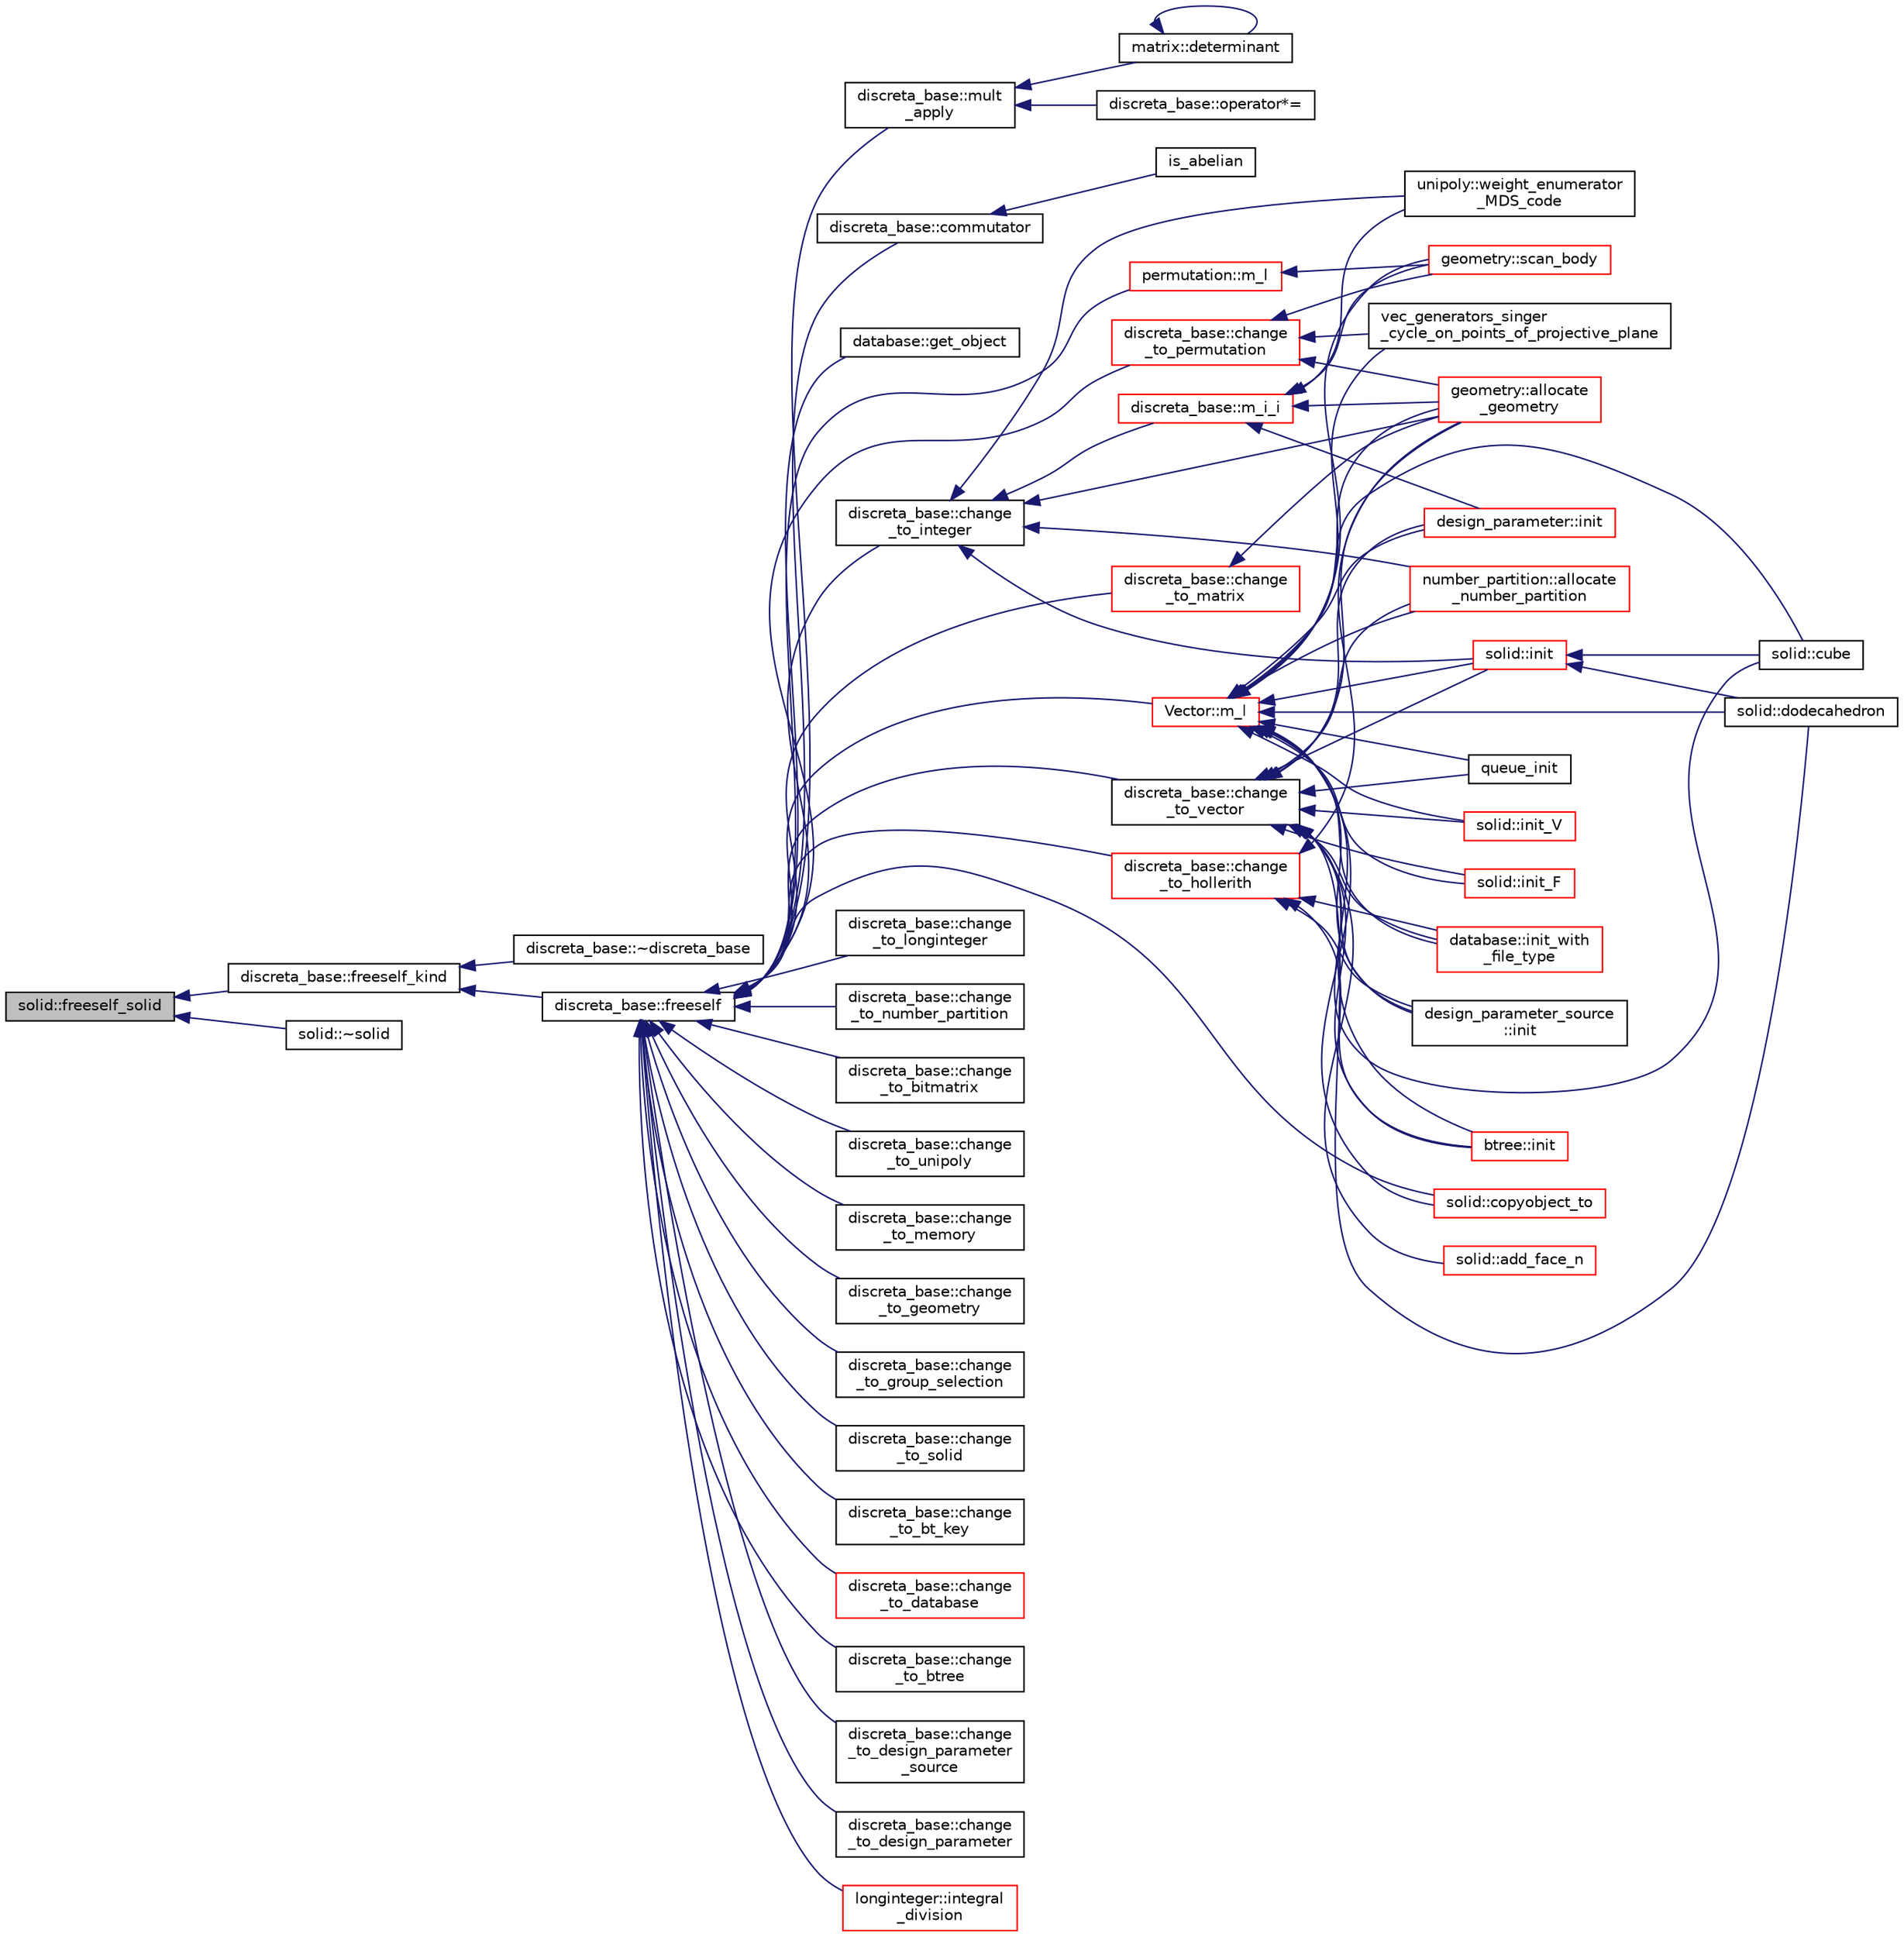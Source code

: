 digraph "solid::freeself_solid"
{
  edge [fontname="Helvetica",fontsize="10",labelfontname="Helvetica",labelfontsize="10"];
  node [fontname="Helvetica",fontsize="10",shape=record];
  rankdir="LR";
  Node2533 [label="solid::freeself_solid",height=0.2,width=0.4,color="black", fillcolor="grey75", style="filled", fontcolor="black"];
  Node2533 -> Node2534 [dir="back",color="midnightblue",fontsize="10",style="solid",fontname="Helvetica"];
  Node2534 [label="discreta_base::freeself_kind",height=0.2,width=0.4,color="black", fillcolor="white", style="filled",URL="$d7/d71/classdiscreta__base.html#a63a23ada2165b3838fab719ed458cec8"];
  Node2534 -> Node2535 [dir="back",color="midnightblue",fontsize="10",style="solid",fontname="Helvetica"];
  Node2535 [label="discreta_base::~discreta_base",height=0.2,width=0.4,color="black", fillcolor="white", style="filled",URL="$d7/d71/classdiscreta__base.html#a14df6915d3622e941d8bd541a6818d0e"];
  Node2534 -> Node2536 [dir="back",color="midnightblue",fontsize="10",style="solid",fontname="Helvetica"];
  Node2536 [label="discreta_base::freeself",height=0.2,width=0.4,color="black", fillcolor="white", style="filled",URL="$d7/d71/classdiscreta__base.html#a9a3c9501a562293b5667c11b9174d6e5"];
  Node2536 -> Node2537 [dir="back",color="midnightblue",fontsize="10",style="solid",fontname="Helvetica"];
  Node2537 [label="discreta_base::mult\l_apply",height=0.2,width=0.4,color="black", fillcolor="white", style="filled",URL="$d7/d71/classdiscreta__base.html#a301b8d0527d3a60ba410bba87446f490"];
  Node2537 -> Node2538 [dir="back",color="midnightblue",fontsize="10",style="solid",fontname="Helvetica"];
  Node2538 [label="discreta_base::operator*=",height=0.2,width=0.4,color="black", fillcolor="white", style="filled",URL="$d7/d71/classdiscreta__base.html#a26a19fcfe00422fe1d8a66d5b1b4a60a"];
  Node2537 -> Node2539 [dir="back",color="midnightblue",fontsize="10",style="solid",fontname="Helvetica"];
  Node2539 [label="matrix::determinant",height=0.2,width=0.4,color="black", fillcolor="white", style="filled",URL="$d1/d8d/classmatrix.html#a75adb25c9f8753f1b81eafe4464b272a"];
  Node2539 -> Node2539 [dir="back",color="midnightblue",fontsize="10",style="solid",fontname="Helvetica"];
  Node2536 -> Node2540 [dir="back",color="midnightblue",fontsize="10",style="solid",fontname="Helvetica"];
  Node2540 [label="discreta_base::commutator",height=0.2,width=0.4,color="black", fillcolor="white", style="filled",URL="$d7/d71/classdiscreta__base.html#a1d0bb4144e3eb15aaf877a0cea656c00"];
  Node2540 -> Node2541 [dir="back",color="midnightblue",fontsize="10",style="solid",fontname="Helvetica"];
  Node2541 [label="is_abelian",height=0.2,width=0.4,color="black", fillcolor="white", style="filled",URL="$d0/dd3/perm__group__gens_8_c.html#ac0291199b2706f0eb554ae24d2e7cefc"];
  Node2536 -> Node2542 [dir="back",color="midnightblue",fontsize="10",style="solid",fontname="Helvetica"];
  Node2542 [label="database::get_object",height=0.2,width=0.4,color="black", fillcolor="white", style="filled",URL="$db/d72/classdatabase.html#af183761e73fedbd560d9545a36060efc"];
  Node2536 -> Node2543 [dir="back",color="midnightblue",fontsize="10",style="solid",fontname="Helvetica"];
  Node2543 [label="discreta_base::change\l_to_integer",height=0.2,width=0.4,color="black", fillcolor="white", style="filled",URL="$d7/d71/classdiscreta__base.html#a58a5a5bd8f8e6f2dd7b4483b66dc7bb9"];
  Node2543 -> Node2544 [dir="back",color="midnightblue",fontsize="10",style="solid",fontname="Helvetica"];
  Node2544 [label="discreta_base::m_i_i",height=0.2,width=0.4,color="red", fillcolor="white", style="filled",URL="$d7/d71/classdiscreta__base.html#aa231464a9d4bc233f66608021c9ad997"];
  Node2544 -> Node2565 [dir="back",color="midnightblue",fontsize="10",style="solid",fontname="Helvetica"];
  Node2565 [label="design_parameter::init",height=0.2,width=0.4,color="red", fillcolor="white", style="filled",URL="$da/d94/classdesign__parameter.html#af77829be8d9058a84169c36143307b5d"];
  Node2544 -> Node2693 [dir="back",color="midnightblue",fontsize="10",style="solid",fontname="Helvetica"];
  Node2693 [label="geometry::allocate\l_geometry",height=0.2,width=0.4,color="red", fillcolor="white", style="filled",URL="$da/d44/classgeometry.html#a243e84ff38207957ad5976020c19a033"];
  Node2544 -> Node2584 [dir="back",color="midnightblue",fontsize="10",style="solid",fontname="Helvetica"];
  Node2584 [label="geometry::scan_body",height=0.2,width=0.4,color="red", fillcolor="white", style="filled",URL="$da/d44/classgeometry.html#a71bc2e3a3f4ca02e8518ab5518a4e0df"];
  Node2544 -> Node2709 [dir="back",color="midnightblue",fontsize="10",style="solid",fontname="Helvetica"];
  Node2709 [label="unipoly::weight_enumerator\l_MDS_code",height=0.2,width=0.4,color="black", fillcolor="white", style="filled",URL="$d1/d89/classunipoly.html#ad9a4b7b883285271fc39528f74755a07"];
  Node2543 -> Node2693 [dir="back",color="midnightblue",fontsize="10",style="solid",fontname="Helvetica"];
  Node2543 -> Node2804 [dir="back",color="midnightblue",fontsize="10",style="solid",fontname="Helvetica"];
  Node2804 [label="number_partition::allocate\l_number_partition",height=0.2,width=0.4,color="red", fillcolor="white", style="filled",URL="$df/d50/classnumber__partition.html#a3c5649dc95f5ca53df4b0c58de6c1dc5"];
  Node2543 -> Node2805 [dir="back",color="midnightblue",fontsize="10",style="solid",fontname="Helvetica"];
  Node2805 [label="solid::init",height=0.2,width=0.4,color="red", fillcolor="white", style="filled",URL="$d8/def/classsolid.html#afc711954316958b35630fbc8542bcd05"];
  Node2805 -> Node2617 [dir="back",color="midnightblue",fontsize="10",style="solid",fontname="Helvetica"];
  Node2617 [label="solid::cube",height=0.2,width=0.4,color="black", fillcolor="white", style="filled",URL="$d8/def/classsolid.html#a308e6888759550da489397527ed89137"];
  Node2805 -> Node2783 [dir="back",color="midnightblue",fontsize="10",style="solid",fontname="Helvetica"];
  Node2783 [label="solid::dodecahedron",height=0.2,width=0.4,color="black", fillcolor="white", style="filled",URL="$d8/def/classsolid.html#a514072d4dfd0f82ba24b0df1ac302d6f"];
  Node2543 -> Node2709 [dir="back",color="midnightblue",fontsize="10",style="solid",fontname="Helvetica"];
  Node2536 -> Node2807 [dir="back",color="midnightblue",fontsize="10",style="solid",fontname="Helvetica"];
  Node2807 [label="discreta_base::change\l_to_longinteger",height=0.2,width=0.4,color="black", fillcolor="white", style="filled",URL="$d7/d71/classdiscreta__base.html#aa65b4b95b89b1df5ff8e0ef944e598a9"];
  Node2536 -> Node2808 [dir="back",color="midnightblue",fontsize="10",style="solid",fontname="Helvetica"];
  Node2808 [label="discreta_base::change\l_to_vector",height=0.2,width=0.4,color="black", fillcolor="white", style="filled",URL="$d7/d71/classdiscreta__base.html#a66186d19c55ad54af11e2a040a763c38"];
  Node2808 -> Node2766 [dir="back",color="midnightblue",fontsize="10",style="solid",fontname="Helvetica"];
  Node2766 [label="btree::init",height=0.2,width=0.4,color="red", fillcolor="white", style="filled",URL="$dd/db0/classbtree.html#a3c88706e9886f1f9bc142b511aeab642"];
  Node2808 -> Node2809 [dir="back",color="midnightblue",fontsize="10",style="solid",fontname="Helvetica"];
  Node2809 [label="database::init_with\l_file_type",height=0.2,width=0.4,color="red", fillcolor="white", style="filled",URL="$db/d72/classdatabase.html#a3b7a27f69a64812a6bfd765158d62476"];
  Node2808 -> Node2565 [dir="back",color="midnightblue",fontsize="10",style="solid",fontname="Helvetica"];
  Node2808 -> Node2767 [dir="back",color="midnightblue",fontsize="10",style="solid",fontname="Helvetica"];
  Node2767 [label="design_parameter_source\l::init",height=0.2,width=0.4,color="black", fillcolor="white", style="filled",URL="$df/d4b/classdesign__parameter__source.html#afccf1773adfffec18fd96efaec208b93"];
  Node2808 -> Node2693 [dir="back",color="midnightblue",fontsize="10",style="solid",fontname="Helvetica"];
  Node2808 -> Node2593 [dir="back",color="midnightblue",fontsize="10",style="solid",fontname="Helvetica"];
  Node2593 [label="queue_init",height=0.2,width=0.4,color="black", fillcolor="white", style="filled",URL="$d3/d72/global_8_c.html#a5fc0dec58681e5be05ad2041d536a7b7"];
  Node2808 -> Node2804 [dir="back",color="midnightblue",fontsize="10",style="solid",fontname="Helvetica"];
  Node2808 -> Node2805 [dir="back",color="midnightblue",fontsize="10",style="solid",fontname="Helvetica"];
  Node2808 -> Node2775 [dir="back",color="midnightblue",fontsize="10",style="solid",fontname="Helvetica"];
  Node2775 [label="solid::init_V",height=0.2,width=0.4,color="red", fillcolor="white", style="filled",URL="$d8/def/classsolid.html#a0b156ca77a137dc8aa94ab22d048e542"];
  Node2808 -> Node2780 [dir="back",color="midnightblue",fontsize="10",style="solid",fontname="Helvetica"];
  Node2780 [label="solid::init_F",height=0.2,width=0.4,color="red", fillcolor="white", style="filled",URL="$d8/def/classsolid.html#ab61e6cc032b5370f77857fe1fc10222d"];
  Node2808 -> Node2614 [dir="back",color="midnightblue",fontsize="10",style="solid",fontname="Helvetica"];
  Node2614 [label="solid::add_face_n",height=0.2,width=0.4,color="red", fillcolor="white", style="filled",URL="$d8/def/classsolid.html#adbadfbdd46abe10cb56f041d2408b001"];
  Node2808 -> Node2617 [dir="back",color="midnightblue",fontsize="10",style="solid",fontname="Helvetica"];
  Node2808 -> Node2783 [dir="back",color="midnightblue",fontsize="10",style="solid",fontname="Helvetica"];
  Node2536 -> Node2811 [dir="back",color="midnightblue",fontsize="10",style="solid",fontname="Helvetica"];
  Node2811 [label="discreta_base::change\l_to_permutation",height=0.2,width=0.4,color="red", fillcolor="white", style="filled",URL="$d7/d71/classdiscreta__base.html#a38e11ff129ddc29d67b54520e9a0a538"];
  Node2811 -> Node2693 [dir="back",color="midnightblue",fontsize="10",style="solid",fontname="Helvetica"];
  Node2811 -> Node2584 [dir="back",color="midnightblue",fontsize="10",style="solid",fontname="Helvetica"];
  Node2811 -> Node2812 [dir="back",color="midnightblue",fontsize="10",style="solid",fontname="Helvetica"];
  Node2812 [label="vec_generators_singer\l_cycle_on_points_of_projective_plane",height=0.2,width=0.4,color="black", fillcolor="white", style="filled",URL="$d0/dd3/perm__group__gens_8_c.html#ac6282a87dd1be1a9024a460f89e6d756"];
  Node2536 -> Node2814 [dir="back",color="midnightblue",fontsize="10",style="solid",fontname="Helvetica"];
  Node2814 [label="discreta_base::change\l_to_number_partition",height=0.2,width=0.4,color="black", fillcolor="white", style="filled",URL="$d7/d71/classdiscreta__base.html#a15be55441d3768c506bf9faabeef9b5b"];
  Node2536 -> Node2815 [dir="back",color="midnightblue",fontsize="10",style="solid",fontname="Helvetica"];
  Node2815 [label="discreta_base::change\l_to_matrix",height=0.2,width=0.4,color="red", fillcolor="white", style="filled",URL="$d7/d71/classdiscreta__base.html#a51f1aaa0764c4161c0dbd981091ca5cb"];
  Node2815 -> Node2693 [dir="back",color="midnightblue",fontsize="10",style="solid",fontname="Helvetica"];
  Node2536 -> Node2817 [dir="back",color="midnightblue",fontsize="10",style="solid",fontname="Helvetica"];
  Node2817 [label="discreta_base::change\l_to_bitmatrix",height=0.2,width=0.4,color="black", fillcolor="white", style="filled",URL="$d7/d71/classdiscreta__base.html#adcb7fdf185f23731b42c96488599919e"];
  Node2536 -> Node2818 [dir="back",color="midnightblue",fontsize="10",style="solid",fontname="Helvetica"];
  Node2818 [label="discreta_base::change\l_to_unipoly",height=0.2,width=0.4,color="black", fillcolor="white", style="filled",URL="$d7/d71/classdiscreta__base.html#a436a1d89a0e7a13ba1ad0ff5813c03ed"];
  Node2536 -> Node2819 [dir="back",color="midnightblue",fontsize="10",style="solid",fontname="Helvetica"];
  Node2819 [label="discreta_base::change\l_to_memory",height=0.2,width=0.4,color="black", fillcolor="white", style="filled",URL="$d7/d71/classdiscreta__base.html#a21a76b868e94f17a6579997f0a50a006"];
  Node2536 -> Node2820 [dir="back",color="midnightblue",fontsize="10",style="solid",fontname="Helvetica"];
  Node2820 [label="discreta_base::change\l_to_geometry",height=0.2,width=0.4,color="black", fillcolor="white", style="filled",URL="$d7/d71/classdiscreta__base.html#a5a3efbeeb01c41259b91ed2d87bfcbb2"];
  Node2536 -> Node2821 [dir="back",color="midnightblue",fontsize="10",style="solid",fontname="Helvetica"];
  Node2821 [label="discreta_base::change\l_to_hollerith",height=0.2,width=0.4,color="red", fillcolor="white", style="filled",URL="$d7/d71/classdiscreta__base.html#a10f410adc814d4568e3b0f84550c4ca1"];
  Node2821 -> Node2766 [dir="back",color="midnightblue",fontsize="10",style="solid",fontname="Helvetica"];
  Node2821 -> Node2809 [dir="back",color="midnightblue",fontsize="10",style="solid",fontname="Helvetica"];
  Node2821 -> Node2767 [dir="back",color="midnightblue",fontsize="10",style="solid",fontname="Helvetica"];
  Node2821 -> Node2693 [dir="back",color="midnightblue",fontsize="10",style="solid",fontname="Helvetica"];
  Node2536 -> Node2822 [dir="back",color="midnightblue",fontsize="10",style="solid",fontname="Helvetica"];
  Node2822 [label="discreta_base::change\l_to_group_selection",height=0.2,width=0.4,color="black", fillcolor="white", style="filled",URL="$d7/d71/classdiscreta__base.html#a6b269515e796a08da4db719ae2dbdca9"];
  Node2536 -> Node2823 [dir="back",color="midnightblue",fontsize="10",style="solid",fontname="Helvetica"];
  Node2823 [label="discreta_base::change\l_to_solid",height=0.2,width=0.4,color="black", fillcolor="white", style="filled",URL="$d7/d71/classdiscreta__base.html#adb0b11a85434f969b3895cb46b67e8c2"];
  Node2536 -> Node2824 [dir="back",color="midnightblue",fontsize="10",style="solid",fontname="Helvetica"];
  Node2824 [label="discreta_base::change\l_to_bt_key",height=0.2,width=0.4,color="black", fillcolor="white", style="filled",URL="$d7/d71/classdiscreta__base.html#af08930510236fe08941bb5c1e4768fe9"];
  Node2536 -> Node2825 [dir="back",color="midnightblue",fontsize="10",style="solid",fontname="Helvetica"];
  Node2825 [label="discreta_base::change\l_to_database",height=0.2,width=0.4,color="red", fillcolor="white", style="filled",URL="$d7/d71/classdiscreta__base.html#a9187fb1e0526e3d327b78bb19475ae40"];
  Node2536 -> Node2826 [dir="back",color="midnightblue",fontsize="10",style="solid",fontname="Helvetica"];
  Node2826 [label="discreta_base::change\l_to_btree",height=0.2,width=0.4,color="black", fillcolor="white", style="filled",URL="$d7/d71/classdiscreta__base.html#a75c8608cf54191c17ee48817cc4dda17"];
  Node2536 -> Node2827 [dir="back",color="midnightblue",fontsize="10",style="solid",fontname="Helvetica"];
  Node2827 [label="discreta_base::change\l_to_design_parameter\l_source",height=0.2,width=0.4,color="black", fillcolor="white", style="filled",URL="$d7/d71/classdiscreta__base.html#adef7252719a3b1b5261d6bc6c44dbda4"];
  Node2536 -> Node2828 [dir="back",color="midnightblue",fontsize="10",style="solid",fontname="Helvetica"];
  Node2828 [label="discreta_base::change\l_to_design_parameter",height=0.2,width=0.4,color="black", fillcolor="white", style="filled",URL="$d7/d71/classdiscreta__base.html#ab207ed39acee5f447708dc9fcfd29e0a"];
  Node2536 -> Node2829 [dir="back",color="midnightblue",fontsize="10",style="solid",fontname="Helvetica"];
  Node2829 [label="longinteger::integral\l_division",height=0.2,width=0.4,color="red", fillcolor="white", style="filled",URL="$d3/d71/classlonginteger.html#a692f761cfc91770ca40ab5c2df4bd358"];
  Node2536 -> Node2834 [dir="back",color="midnightblue",fontsize="10",style="solid",fontname="Helvetica"];
  Node2834 [label="permutation::m_l",height=0.2,width=0.4,color="red", fillcolor="white", style="filled",URL="$d0/d08/classpermutation.html#a9cf73421f89b2c24cf2d08f002752030"];
  Node2834 -> Node2584 [dir="back",color="midnightblue",fontsize="10",style="solid",fontname="Helvetica"];
  Node2536 -> Node2842 [dir="back",color="midnightblue",fontsize="10",style="solid",fontname="Helvetica"];
  Node2842 [label="solid::copyobject_to",height=0.2,width=0.4,color="red", fillcolor="white", style="filled",URL="$d8/def/classsolid.html#a7f35a904885ef626d1a74663fe2cad62"];
  Node2536 -> Node2844 [dir="back",color="midnightblue",fontsize="10",style="solid",fontname="Helvetica"];
  Node2844 [label="Vector::m_l",height=0.2,width=0.4,color="red", fillcolor="white", style="filled",URL="$d5/db2/class_vector.html#a00f5520c2a6b4f5282a1a8bcf8ea74eb"];
  Node2844 -> Node2766 [dir="back",color="midnightblue",fontsize="10",style="solid",fontname="Helvetica"];
  Node2844 -> Node2809 [dir="back",color="midnightblue",fontsize="10",style="solid",fontname="Helvetica"];
  Node2844 -> Node2565 [dir="back",color="midnightblue",fontsize="10",style="solid",fontname="Helvetica"];
  Node2844 -> Node2767 [dir="back",color="midnightblue",fontsize="10",style="solid",fontname="Helvetica"];
  Node2844 -> Node2693 [dir="back",color="midnightblue",fontsize="10",style="solid",fontname="Helvetica"];
  Node2844 -> Node2584 [dir="back",color="midnightblue",fontsize="10",style="solid",fontname="Helvetica"];
  Node2844 -> Node2593 [dir="back",color="midnightblue",fontsize="10",style="solid",fontname="Helvetica"];
  Node2844 -> Node2804 [dir="back",color="midnightblue",fontsize="10",style="solid",fontname="Helvetica"];
  Node2844 -> Node2812 [dir="back",color="midnightblue",fontsize="10",style="solid",fontname="Helvetica"];
  Node2844 -> Node2805 [dir="back",color="midnightblue",fontsize="10",style="solid",fontname="Helvetica"];
  Node2844 -> Node2775 [dir="back",color="midnightblue",fontsize="10",style="solid",fontname="Helvetica"];
  Node2844 -> Node2780 [dir="back",color="midnightblue",fontsize="10",style="solid",fontname="Helvetica"];
  Node2844 -> Node2842 [dir="back",color="midnightblue",fontsize="10",style="solid",fontname="Helvetica"];
  Node2844 -> Node2617 [dir="back",color="midnightblue",fontsize="10",style="solid",fontname="Helvetica"];
  Node2844 -> Node2783 [dir="back",color="midnightblue",fontsize="10",style="solid",fontname="Helvetica"];
  Node2533 -> Node2902 [dir="back",color="midnightblue",fontsize="10",style="solid",fontname="Helvetica"];
  Node2902 [label="solid::~solid",height=0.2,width=0.4,color="black", fillcolor="white", style="filled",URL="$d8/def/classsolid.html#a9c9476c0078fe49bf5e19c4297b2f16d"];
}
